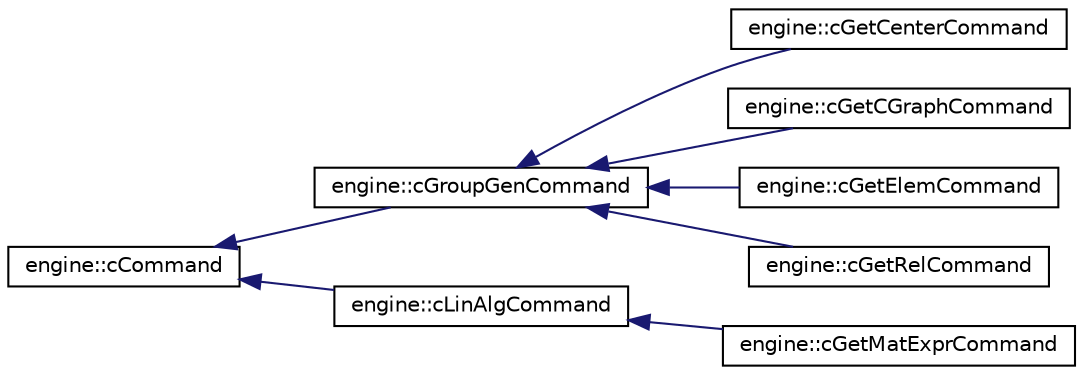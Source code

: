 digraph G
{
  edge [fontname="Helvetica",fontsize="10",labelfontname="Helvetica",labelfontsize="10"];
  node [fontname="Helvetica",fontsize="10",shape=record];
  rankdir="LR";
  Node1 [label="engine::cCommand",height=0.2,width=0.4,color="black", fillcolor="white", style="filled",URL="$classengine_1_1cCommand.html"];
  Node1 -> Node2 [dir="back",color="midnightblue",fontsize="10",style="solid",fontname="Helvetica"];
  Node2 [label="engine::cGroupGenCommand",height=0.2,width=0.4,color="black", fillcolor="white", style="filled",URL="$classengine_1_1cGroupGenCommand.html"];
  Node2 -> Node3 [dir="back",color="midnightblue",fontsize="10",style="solid",fontname="Helvetica"];
  Node3 [label="engine::cGetCenterCommand",height=0.2,width=0.4,color="black", fillcolor="white", style="filled",URL="$classengine_1_1cGetCenterCommand.html"];
  Node2 -> Node4 [dir="back",color="midnightblue",fontsize="10",style="solid",fontname="Helvetica"];
  Node4 [label="engine::cGetCGraphCommand",height=0.2,width=0.4,color="black", fillcolor="white", style="filled",URL="$classengine_1_1cGetCGraphCommand.html"];
  Node2 -> Node5 [dir="back",color="midnightblue",fontsize="10",style="solid",fontname="Helvetica"];
  Node5 [label="engine::cGetElemCommand",height=0.2,width=0.4,color="black", fillcolor="white", style="filled",URL="$classengine_1_1cGetElemCommand.html"];
  Node2 -> Node6 [dir="back",color="midnightblue",fontsize="10",style="solid",fontname="Helvetica"];
  Node6 [label="engine::cGetRelCommand",height=0.2,width=0.4,color="black", fillcolor="white", style="filled",URL="$classengine_1_1cGetRelCommand.html"];
  Node1 -> Node7 [dir="back",color="midnightblue",fontsize="10",style="solid",fontname="Helvetica"];
  Node7 [label="engine::cLinAlgCommand",height=0.2,width=0.4,color="black", fillcolor="white", style="filled",URL="$classengine_1_1cLinAlgCommand.html"];
  Node7 -> Node8 [dir="back",color="midnightblue",fontsize="10",style="solid",fontname="Helvetica"];
  Node8 [label="engine::cGetMatExprCommand",height=0.2,width=0.4,color="black", fillcolor="white", style="filled",URL="$classengine_1_1cGetMatExprCommand.html"];
}
